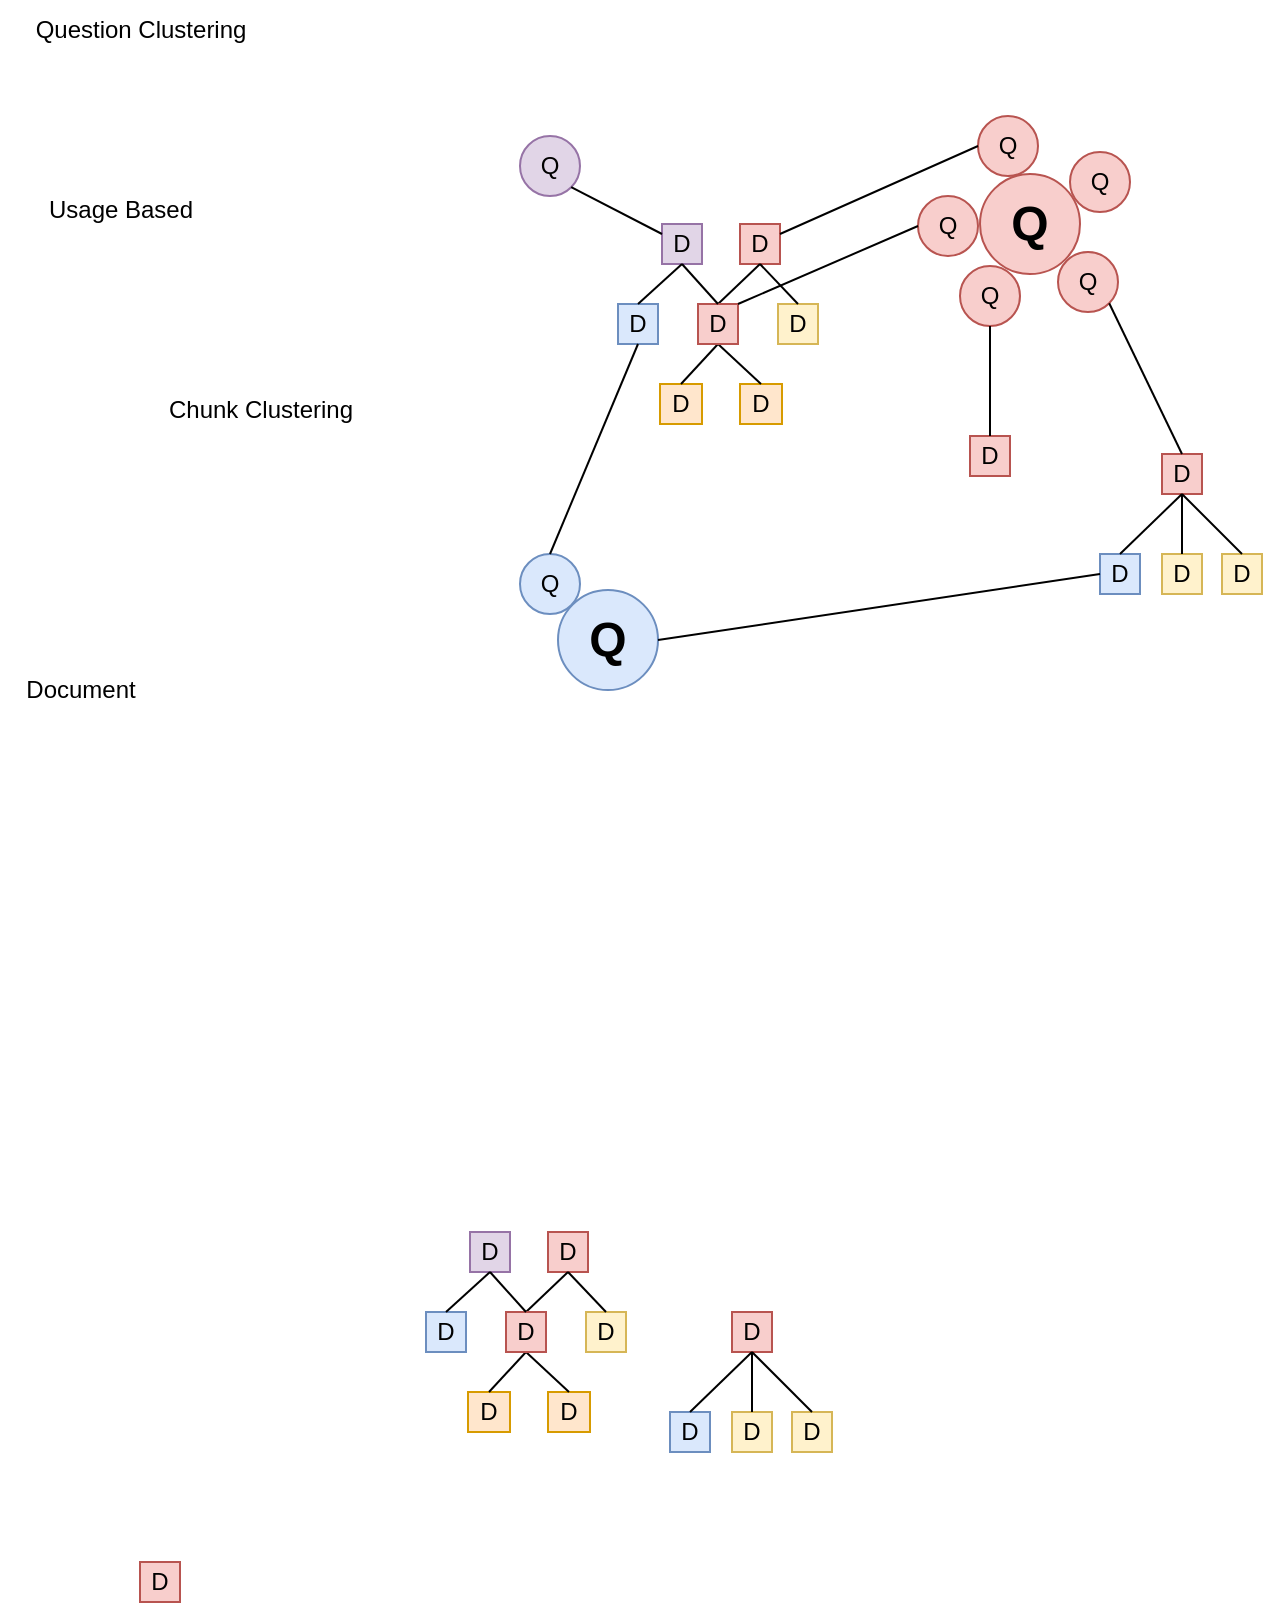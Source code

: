 <mxfile version="24.8.8">
  <diagram id="7ppRvNk1zpt_GVjPVZD1" name="Page-1">
    <mxGraphModel dx="2954" dy="1132" grid="1" gridSize="10" guides="1" tooltips="1" connect="1" arrows="1" fold="1" page="1" pageScale="1" pageWidth="850" pageHeight="1100" math="0" shadow="0">
      <root>
        <mxCell id="0" />
        <mxCell id="1" parent="0" />
        <mxCell id="Hptk14DgsM6zm9_NptxO-1" value="D" style="rounded=0;whiteSpace=wrap;html=1;fillColor=#f8cecc;strokeColor=#b85450;" parent="1" vertex="1">
          <mxGeometry x="420" y="280" width="20" height="20" as="geometry" />
        </mxCell>
        <mxCell id="Hptk14DgsM6zm9_NptxO-2" value="D" style="rounded=0;whiteSpace=wrap;html=1;fillColor=#fff2cc;strokeColor=#d6b656;" parent="1" vertex="1">
          <mxGeometry x="439" y="320" width="20" height="20" as="geometry" />
        </mxCell>
        <mxCell id="Hptk14DgsM6zm9_NptxO-3" value="D" style="rounded=0;whiteSpace=wrap;html=1;fillColor=#f8cecc;strokeColor=#b85450;" parent="1" vertex="1">
          <mxGeometry x="399" y="320" width="20" height="20" as="geometry" />
        </mxCell>
        <mxCell id="Hptk14DgsM6zm9_NptxO-4" value="D" style="rounded=0;whiteSpace=wrap;html=1;fillColor=#ffe6cc;strokeColor=#d79b00;" parent="1" vertex="1">
          <mxGeometry x="420" y="360" width="21" height="20" as="geometry" />
        </mxCell>
        <mxCell id="Hptk14DgsM6zm9_NptxO-5" value="D" style="rounded=0;whiteSpace=wrap;html=1;fillColor=#ffe6cc;strokeColor=#d79b00;" parent="1" vertex="1">
          <mxGeometry x="380" y="360" width="21" height="20" as="geometry" />
        </mxCell>
        <mxCell id="Hptk14DgsM6zm9_NptxO-6" value="" style="endArrow=none;html=1;rounded=0;entryX=0.5;entryY=0;entryDx=0;entryDy=0;exitX=0.5;exitY=1;exitDx=0;exitDy=0;fillColor=#fff2cc;strokeColor=#000000;" parent="1" source="Hptk14DgsM6zm9_NptxO-1" target="Hptk14DgsM6zm9_NptxO-2" edge="1">
          <mxGeometry width="50" height="50" relative="1" as="geometry">
            <mxPoint x="490" y="370" as="sourcePoint" />
            <mxPoint x="540" y="320" as="targetPoint" />
          </mxGeometry>
        </mxCell>
        <mxCell id="Hptk14DgsM6zm9_NptxO-7" value="" style="endArrow=none;html=1;rounded=0;entryX=0.5;entryY=0;entryDx=0;entryDy=0;exitX=0.5;exitY=1;exitDx=0;exitDy=0;fillColor=#fff2cc;strokeColor=#000000;" parent="1" source="Hptk14DgsM6zm9_NptxO-1" target="Hptk14DgsM6zm9_NptxO-3" edge="1">
          <mxGeometry width="50" height="50" relative="1" as="geometry">
            <mxPoint x="509" y="320" as="sourcePoint" />
            <mxPoint x="530" y="300" as="targetPoint" />
          </mxGeometry>
        </mxCell>
        <mxCell id="Hptk14DgsM6zm9_NptxO-8" value="" style="endArrow=none;html=1;rounded=0;exitX=0.5;exitY=1;exitDx=0;exitDy=0;fillColor=#fff2cc;strokeColor=#000000;entryX=0.5;entryY=0;entryDx=0;entryDy=0;" parent="1" source="Hptk14DgsM6zm9_NptxO-3" target="Hptk14DgsM6zm9_NptxO-5" edge="1">
          <mxGeometry width="50" height="50" relative="1" as="geometry">
            <mxPoint x="539" y="330" as="sourcePoint" />
            <mxPoint x="560" y="310" as="targetPoint" />
          </mxGeometry>
        </mxCell>
        <mxCell id="Hptk14DgsM6zm9_NptxO-9" value="" style="endArrow=none;html=1;rounded=0;exitX=0.5;exitY=1;exitDx=0;exitDy=0;entryX=0.5;entryY=0;entryDx=0;entryDy=0;fillColor=#fff2cc;strokeColor=#000000;" parent="1" source="Hptk14DgsM6zm9_NptxO-3" target="Hptk14DgsM6zm9_NptxO-4" edge="1">
          <mxGeometry width="50" height="50" relative="1" as="geometry">
            <mxPoint x="519" y="330" as="sourcePoint" />
            <mxPoint x="540" y="310" as="targetPoint" />
          </mxGeometry>
        </mxCell>
        <mxCell id="Hptk14DgsM6zm9_NptxO-10" value="D" style="rounded=0;whiteSpace=wrap;html=1;fillColor=#dae8fc;strokeColor=#6c8ebf;" parent="1" vertex="1">
          <mxGeometry x="600" y="445" width="20" height="20" as="geometry" />
        </mxCell>
        <mxCell id="Hptk14DgsM6zm9_NptxO-11" value="D" style="rounded=0;whiteSpace=wrap;html=1;fillColor=#f8cecc;strokeColor=#b85450;" parent="1" vertex="1">
          <mxGeometry x="631" y="395" width="20" height="20" as="geometry" />
        </mxCell>
        <mxCell id="Hptk14DgsM6zm9_NptxO-12" value="D" style="rounded=0;whiteSpace=wrap;html=1;fillColor=#fff2cc;strokeColor=#d6b656;" parent="1" vertex="1">
          <mxGeometry x="661" y="445" width="20" height="20" as="geometry" />
        </mxCell>
        <mxCell id="Hptk14DgsM6zm9_NptxO-13" value="" style="endArrow=none;html=1;rounded=0;entryX=0.5;entryY=1;entryDx=0;entryDy=0;exitX=0.5;exitY=0;exitDx=0;exitDy=0;fillColor=#fff2cc;strokeColor=#000000;" parent="1" source="Hptk14DgsM6zm9_NptxO-10" target="Hptk14DgsM6zm9_NptxO-11" edge="1">
          <mxGeometry width="50" height="50" relative="1" as="geometry">
            <mxPoint x="652" y="556" as="sourcePoint" />
            <mxPoint x="702" y="506" as="targetPoint" />
          </mxGeometry>
        </mxCell>
        <mxCell id="Hptk14DgsM6zm9_NptxO-14" value="" style="endArrow=none;html=1;rounded=0;entryX=0.5;entryY=0;entryDx=0;entryDy=0;exitX=0.5;exitY=1;exitDx=0;exitDy=0;fillColor=#fff2cc;strokeColor=#000000;" parent="1" source="Hptk14DgsM6zm9_NptxO-11" target="Hptk14DgsM6zm9_NptxO-12" edge="1">
          <mxGeometry width="50" height="50" relative="1" as="geometry">
            <mxPoint x="671" y="506" as="sourcePoint" />
            <mxPoint x="692" y="486" as="targetPoint" />
          </mxGeometry>
        </mxCell>
        <mxCell id="Hptk14DgsM6zm9_NptxO-15" value="D" style="rounded=0;whiteSpace=wrap;html=1;fillColor=#fff2cc;strokeColor=#d6b656;" parent="1" vertex="1">
          <mxGeometry x="631" y="445" width="20" height="20" as="geometry" />
        </mxCell>
        <mxCell id="Hptk14DgsM6zm9_NptxO-16" value="" style="endArrow=none;html=1;rounded=0;entryX=0.5;entryY=0;entryDx=0;entryDy=0;exitX=0.5;exitY=1;exitDx=0;exitDy=0;fillColor=#fff2cc;strokeColor=#000000;" parent="1" source="Hptk14DgsM6zm9_NptxO-11" target="Hptk14DgsM6zm9_NptxO-15" edge="1">
          <mxGeometry width="50" height="50" relative="1" as="geometry">
            <mxPoint x="671" y="506" as="sourcePoint" />
            <mxPoint x="692" y="475" as="targetPoint" />
          </mxGeometry>
        </mxCell>
        <mxCell id="Hptk14DgsM6zm9_NptxO-17" value="Q" style="ellipse;whiteSpace=wrap;html=1;aspect=fixed;fillColor=#f8cecc;strokeColor=#b85450;" parent="1" vertex="1">
          <mxGeometry x="509" y="266" width="30" height="30" as="geometry" />
        </mxCell>
        <mxCell id="Hptk14DgsM6zm9_NptxO-18" value="Q" style="ellipse;whiteSpace=wrap;html=1;aspect=fixed;fillColor=#dae8fc;strokeColor=#6c8ebf;" parent="1" vertex="1">
          <mxGeometry x="310" y="445" width="30" height="30" as="geometry" />
        </mxCell>
        <mxCell id="Hptk14DgsM6zm9_NptxO-19" value="&lt;b&gt;&lt;font style=&quot;font-size: 24px;&quot;&gt;Q&lt;/font&gt;&lt;/b&gt;" style="ellipse;whiteSpace=wrap;html=1;aspect=fixed;fillColor=#f8cecc;strokeColor=#b85450;" parent="1" vertex="1">
          <mxGeometry x="540" y="255" width="50" height="50" as="geometry" />
        </mxCell>
        <mxCell id="Hptk14DgsM6zm9_NptxO-20" value="Q" style="ellipse;whiteSpace=wrap;html=1;aspect=fixed;fillColor=#e1d5e7;strokeColor=#9673a6;" parent="1" vertex="1">
          <mxGeometry x="310" y="236" width="30" height="30" as="geometry" />
        </mxCell>
        <mxCell id="Hptk14DgsM6zm9_NptxO-21" value="D" style="rounded=0;whiteSpace=wrap;html=1;fillColor=#dae8fc;strokeColor=#6c8ebf;" parent="1" vertex="1">
          <mxGeometry x="359" y="320" width="20" height="20" as="geometry" />
        </mxCell>
        <mxCell id="Hptk14DgsM6zm9_NptxO-22" value="D" style="rounded=0;whiteSpace=wrap;html=1;fillColor=#e1d5e7;strokeColor=#9673a6;" parent="1" vertex="1">
          <mxGeometry x="381" y="280" width="20" height="20" as="geometry" />
        </mxCell>
        <mxCell id="Hptk14DgsM6zm9_NptxO-23" value="D" style="rounded=0;whiteSpace=wrap;html=1;fillColor=#f8cecc;strokeColor=#b85450;" parent="1" vertex="1">
          <mxGeometry x="399" y="320" width="20" height="20" as="geometry" />
        </mxCell>
        <mxCell id="Hptk14DgsM6zm9_NptxO-24" value="" style="endArrow=none;html=1;rounded=0;entryX=0.5;entryY=1;entryDx=0;entryDy=0;exitX=0.5;exitY=0;exitDx=0;exitDy=0;fillColor=#fff2cc;strokeColor=#000000;" parent="1" source="Hptk14DgsM6zm9_NptxO-21" target="Hptk14DgsM6zm9_NptxO-22" edge="1">
          <mxGeometry width="50" height="50" relative="1" as="geometry">
            <mxPoint x="400" y="431" as="sourcePoint" />
            <mxPoint x="450" y="381" as="targetPoint" />
          </mxGeometry>
        </mxCell>
        <mxCell id="Hptk14DgsM6zm9_NptxO-25" value="" style="endArrow=none;html=1;rounded=0;entryX=0.5;entryY=0;entryDx=0;entryDy=0;exitX=0.5;exitY=1;exitDx=0;exitDy=0;fillColor=#fff2cc;strokeColor=#000000;" parent="1" source="Hptk14DgsM6zm9_NptxO-22" target="Hptk14DgsM6zm9_NptxO-23" edge="1">
          <mxGeometry width="50" height="50" relative="1" as="geometry">
            <mxPoint x="419" y="381" as="sourcePoint" />
            <mxPoint x="440" y="361" as="targetPoint" />
          </mxGeometry>
        </mxCell>
        <mxCell id="Hptk14DgsM6zm9_NptxO-26" value="Q" style="ellipse;whiteSpace=wrap;html=1;aspect=fixed;fillColor=#f8cecc;strokeColor=#b85450;" parent="1" vertex="1">
          <mxGeometry x="579" y="294" width="30" height="30" as="geometry" />
        </mxCell>
        <mxCell id="Hptk14DgsM6zm9_NptxO-27" value="Q" style="ellipse;whiteSpace=wrap;html=1;aspect=fixed;fillColor=#f8cecc;strokeColor=#b85450;" parent="1" vertex="1">
          <mxGeometry x="585" y="244" width="30" height="30" as="geometry" />
        </mxCell>
        <mxCell id="Hptk14DgsM6zm9_NptxO-28" value="Q" style="ellipse;whiteSpace=wrap;html=1;aspect=fixed;fillColor=#f8cecc;strokeColor=#b85450;" parent="1" vertex="1">
          <mxGeometry x="530" y="301" width="30" height="30" as="geometry" />
        </mxCell>
        <mxCell id="Hptk14DgsM6zm9_NptxO-29" value="Q" style="ellipse;whiteSpace=wrap;html=1;aspect=fixed;fillColor=#f8cecc;strokeColor=#b85450;" parent="1" vertex="1">
          <mxGeometry x="539" y="226" width="30" height="30" as="geometry" />
        </mxCell>
        <mxCell id="Hptk14DgsM6zm9_NptxO-30" value="" style="endArrow=none;html=1;rounded=0;exitX=1;exitY=0;exitDx=0;exitDy=0;entryX=0;entryY=0.5;entryDx=0;entryDy=0;" parent="1" source="Hptk14DgsM6zm9_NptxO-23" target="Hptk14DgsM6zm9_NptxO-17" edge="1">
          <mxGeometry width="50" height="50" relative="1" as="geometry">
            <mxPoint x="440" y="360" as="sourcePoint" />
            <mxPoint x="490" y="310" as="targetPoint" />
          </mxGeometry>
        </mxCell>
        <mxCell id="Hptk14DgsM6zm9_NptxO-31" value="" style="endArrow=none;html=1;rounded=0;entryX=0;entryY=0.5;entryDx=0;entryDy=0;exitX=1;exitY=0.25;exitDx=0;exitDy=0;" parent="1" source="Hptk14DgsM6zm9_NptxO-1" target="Hptk14DgsM6zm9_NptxO-29" edge="1">
          <mxGeometry width="50" height="50" relative="1" as="geometry">
            <mxPoint x="440" y="360" as="sourcePoint" />
            <mxPoint x="490" y="310" as="targetPoint" />
          </mxGeometry>
        </mxCell>
        <mxCell id="Hptk14DgsM6zm9_NptxO-32" value="D" style="rounded=0;whiteSpace=wrap;html=1;fillColor=#f8cecc;strokeColor=#b85450;" parent="1" vertex="1">
          <mxGeometry x="535" y="386" width="20" height="20" as="geometry" />
        </mxCell>
        <mxCell id="Hptk14DgsM6zm9_NptxO-33" value="" style="endArrow=none;html=1;rounded=0;exitX=0.5;exitY=0;exitDx=0;exitDy=0;entryX=1;entryY=1;entryDx=0;entryDy=0;" parent="1" source="Hptk14DgsM6zm9_NptxO-11" target="Hptk14DgsM6zm9_NptxO-26" edge="1">
          <mxGeometry width="50" height="50" relative="1" as="geometry">
            <mxPoint x="490" y="330" as="sourcePoint" />
            <mxPoint x="600" y="330" as="targetPoint" />
          </mxGeometry>
        </mxCell>
        <mxCell id="Hptk14DgsM6zm9_NptxO-34" value="&lt;b&gt;&lt;font style=&quot;font-size: 24px;&quot;&gt;Q&lt;/font&gt;&lt;/b&gt;" style="ellipse;whiteSpace=wrap;html=1;aspect=fixed;fillColor=#dae8fc;strokeColor=#6c8ebf;" parent="1" vertex="1">
          <mxGeometry x="329" y="463" width="50" height="50" as="geometry" />
        </mxCell>
        <mxCell id="Hptk14DgsM6zm9_NptxO-35" value="" style="endArrow=none;html=1;rounded=0;exitX=0.5;exitY=0;exitDx=0;exitDy=0;entryX=0.5;entryY=1;entryDx=0;entryDy=0;" parent="1" source="Hptk14DgsM6zm9_NptxO-18" target="Hptk14DgsM6zm9_NptxO-21" edge="1">
          <mxGeometry width="50" height="50" relative="1" as="geometry">
            <mxPoint x="490" y="390" as="sourcePoint" />
            <mxPoint x="540" y="340" as="targetPoint" />
          </mxGeometry>
        </mxCell>
        <mxCell id="Hptk14DgsM6zm9_NptxO-36" value="" style="endArrow=none;html=1;rounded=0;exitX=1;exitY=0.5;exitDx=0;exitDy=0;entryX=0;entryY=0.5;entryDx=0;entryDy=0;" parent="1" source="Hptk14DgsM6zm9_NptxO-34" target="Hptk14DgsM6zm9_NptxO-10" edge="1">
          <mxGeometry width="50" height="50" relative="1" as="geometry">
            <mxPoint x="490" y="390" as="sourcePoint" />
            <mxPoint x="540" y="340" as="targetPoint" />
          </mxGeometry>
        </mxCell>
        <mxCell id="Hptk14DgsM6zm9_NptxO-37" value="" style="endArrow=none;html=1;rounded=0;exitX=1;exitY=1;exitDx=0;exitDy=0;entryX=0;entryY=0.25;entryDx=0;entryDy=0;" parent="1" source="Hptk14DgsM6zm9_NptxO-20" target="Hptk14DgsM6zm9_NptxO-22" edge="1">
          <mxGeometry width="50" height="50" relative="1" as="geometry">
            <mxPoint x="490" y="390" as="sourcePoint" />
            <mxPoint x="540" y="340" as="targetPoint" />
          </mxGeometry>
        </mxCell>
        <mxCell id="Hptk14DgsM6zm9_NptxO-38" value="" style="endArrow=none;html=1;rounded=0;exitX=0.5;exitY=0;exitDx=0;exitDy=0;entryX=0.5;entryY=1;entryDx=0;entryDy=0;" parent="1" source="Hptk14DgsM6zm9_NptxO-32" target="Hptk14DgsM6zm9_NptxO-28" edge="1">
          <mxGeometry width="50" height="50" relative="1" as="geometry">
            <mxPoint x="490" y="390" as="sourcePoint" />
            <mxPoint x="540" y="350" as="targetPoint" />
          </mxGeometry>
        </mxCell>
        <mxCell id="Hptk14DgsM6zm9_NptxO-39" value="Question Clustering" style="text;html=1;align=center;verticalAlign=middle;resizable=0;points=[];autosize=1;strokeColor=none;fillColor=none;" parent="1" vertex="1">
          <mxGeometry x="55" y="168" width="130" height="30" as="geometry" />
        </mxCell>
        <mxCell id="Hptk14DgsM6zm9_NptxO-40" value="Usage Based" style="text;html=1;align=center;verticalAlign=middle;resizable=0;points=[];autosize=1;strokeColor=none;fillColor=none;" parent="1" vertex="1">
          <mxGeometry x="60" y="258" width="100" height="30" as="geometry" />
        </mxCell>
        <mxCell id="Hptk14DgsM6zm9_NptxO-41" value="Chunk Clustering" style="text;html=1;align=center;verticalAlign=middle;resizable=0;points=[];autosize=1;strokeColor=none;fillColor=none;" parent="1" vertex="1">
          <mxGeometry x="120" y="358" width="120" height="30" as="geometry" />
        </mxCell>
        <mxCell id="Hptk14DgsM6zm9_NptxO-42" value="Document" style="text;html=1;align=center;verticalAlign=middle;resizable=0;points=[];autosize=1;strokeColor=none;fillColor=none;" parent="1" vertex="1">
          <mxGeometry x="50" y="498" width="80" height="30" as="geometry" />
        </mxCell>
        <mxCell id="Hptk14DgsM6zm9_NptxO-43" value="D" style="rounded=0;whiteSpace=wrap;html=1;fillColor=#f8cecc;strokeColor=#b85450;" parent="1" vertex="1">
          <mxGeometry x="324" y="784" width="20" height="20" as="geometry" />
        </mxCell>
        <mxCell id="Hptk14DgsM6zm9_NptxO-44" value="D" style="rounded=0;whiteSpace=wrap;html=1;fillColor=#fff2cc;strokeColor=#d6b656;" parent="1" vertex="1">
          <mxGeometry x="343" y="824" width="20" height="20" as="geometry" />
        </mxCell>
        <mxCell id="Hptk14DgsM6zm9_NptxO-45" value="D" style="rounded=0;whiteSpace=wrap;html=1;fillColor=#f8cecc;strokeColor=#b85450;" parent="1" vertex="1">
          <mxGeometry x="303" y="824" width="20" height="20" as="geometry" />
        </mxCell>
        <mxCell id="Hptk14DgsM6zm9_NptxO-46" value="D" style="rounded=0;whiteSpace=wrap;html=1;fillColor=#ffe6cc;strokeColor=#d79b00;" parent="1" vertex="1">
          <mxGeometry x="324" y="864" width="21" height="20" as="geometry" />
        </mxCell>
        <mxCell id="Hptk14DgsM6zm9_NptxO-47" value="D" style="rounded=0;whiteSpace=wrap;html=1;fillColor=#ffe6cc;strokeColor=#d79b00;" parent="1" vertex="1">
          <mxGeometry x="284" y="864" width="21" height="20" as="geometry" />
        </mxCell>
        <mxCell id="Hptk14DgsM6zm9_NptxO-48" value="" style="endArrow=none;html=1;rounded=0;entryX=0.5;entryY=0;entryDx=0;entryDy=0;exitX=0.5;exitY=1;exitDx=0;exitDy=0;fillColor=#fff2cc;strokeColor=#000000;" parent="1" source="Hptk14DgsM6zm9_NptxO-43" target="Hptk14DgsM6zm9_NptxO-44" edge="1">
          <mxGeometry width="50" height="50" relative="1" as="geometry">
            <mxPoint x="394" y="874" as="sourcePoint" />
            <mxPoint x="444" y="824" as="targetPoint" />
          </mxGeometry>
        </mxCell>
        <mxCell id="Hptk14DgsM6zm9_NptxO-49" value="" style="endArrow=none;html=1;rounded=0;entryX=0.5;entryY=0;entryDx=0;entryDy=0;exitX=0.5;exitY=1;exitDx=0;exitDy=0;fillColor=#fff2cc;strokeColor=#000000;" parent="1" source="Hptk14DgsM6zm9_NptxO-43" target="Hptk14DgsM6zm9_NptxO-45" edge="1">
          <mxGeometry width="50" height="50" relative="1" as="geometry">
            <mxPoint x="413" y="824" as="sourcePoint" />
            <mxPoint x="434" y="804" as="targetPoint" />
          </mxGeometry>
        </mxCell>
        <mxCell id="Hptk14DgsM6zm9_NptxO-50" value="" style="endArrow=none;html=1;rounded=0;exitX=0.5;exitY=1;exitDx=0;exitDy=0;fillColor=#fff2cc;strokeColor=#000000;entryX=0.5;entryY=0;entryDx=0;entryDy=0;" parent="1" source="Hptk14DgsM6zm9_NptxO-45" target="Hptk14DgsM6zm9_NptxO-47" edge="1">
          <mxGeometry width="50" height="50" relative="1" as="geometry">
            <mxPoint x="443" y="834" as="sourcePoint" />
            <mxPoint x="464" y="814" as="targetPoint" />
          </mxGeometry>
        </mxCell>
        <mxCell id="Hptk14DgsM6zm9_NptxO-51" value="" style="endArrow=none;html=1;rounded=0;exitX=0.5;exitY=1;exitDx=0;exitDy=0;entryX=0.5;entryY=0;entryDx=0;entryDy=0;fillColor=#fff2cc;strokeColor=#000000;" parent="1" source="Hptk14DgsM6zm9_NptxO-45" target="Hptk14DgsM6zm9_NptxO-46" edge="1">
          <mxGeometry width="50" height="50" relative="1" as="geometry">
            <mxPoint x="423" y="834" as="sourcePoint" />
            <mxPoint x="444" y="814" as="targetPoint" />
          </mxGeometry>
        </mxCell>
        <mxCell id="Hptk14DgsM6zm9_NptxO-52" value="D" style="rounded=0;whiteSpace=wrap;html=1;fillColor=#dae8fc;strokeColor=#6c8ebf;" parent="1" vertex="1">
          <mxGeometry x="385" y="874" width="20" height="20" as="geometry" />
        </mxCell>
        <mxCell id="Hptk14DgsM6zm9_NptxO-53" value="D" style="rounded=0;whiteSpace=wrap;html=1;fillColor=#f8cecc;strokeColor=#b85450;" parent="1" vertex="1">
          <mxGeometry x="416" y="824" width="20" height="20" as="geometry" />
        </mxCell>
        <mxCell id="Hptk14DgsM6zm9_NptxO-54" value="D" style="rounded=0;whiteSpace=wrap;html=1;fillColor=#fff2cc;strokeColor=#d6b656;" parent="1" vertex="1">
          <mxGeometry x="446" y="874" width="20" height="20" as="geometry" />
        </mxCell>
        <mxCell id="Hptk14DgsM6zm9_NptxO-55" value="" style="endArrow=none;html=1;rounded=0;entryX=0.5;entryY=1;entryDx=0;entryDy=0;exitX=0.5;exitY=0;exitDx=0;exitDy=0;fillColor=#fff2cc;strokeColor=#000000;" parent="1" source="Hptk14DgsM6zm9_NptxO-52" target="Hptk14DgsM6zm9_NptxO-53" edge="1">
          <mxGeometry width="50" height="50" relative="1" as="geometry">
            <mxPoint x="437" y="985" as="sourcePoint" />
            <mxPoint x="487" y="935" as="targetPoint" />
          </mxGeometry>
        </mxCell>
        <mxCell id="Hptk14DgsM6zm9_NptxO-56" value="" style="endArrow=none;html=1;rounded=0;entryX=0.5;entryY=0;entryDx=0;entryDy=0;exitX=0.5;exitY=1;exitDx=0;exitDy=0;fillColor=#fff2cc;strokeColor=#000000;" parent="1" source="Hptk14DgsM6zm9_NptxO-53" target="Hptk14DgsM6zm9_NptxO-54" edge="1">
          <mxGeometry width="50" height="50" relative="1" as="geometry">
            <mxPoint x="456" y="935" as="sourcePoint" />
            <mxPoint x="477" y="915" as="targetPoint" />
          </mxGeometry>
        </mxCell>
        <mxCell id="Hptk14DgsM6zm9_NptxO-57" value="D" style="rounded=0;whiteSpace=wrap;html=1;fillColor=#fff2cc;strokeColor=#d6b656;" parent="1" vertex="1">
          <mxGeometry x="416" y="874" width="20" height="20" as="geometry" />
        </mxCell>
        <mxCell id="Hptk14DgsM6zm9_NptxO-58" value="" style="endArrow=none;html=1;rounded=0;entryX=0.5;entryY=0;entryDx=0;entryDy=0;exitX=0.5;exitY=1;exitDx=0;exitDy=0;fillColor=#fff2cc;strokeColor=#000000;" parent="1" source="Hptk14DgsM6zm9_NptxO-53" target="Hptk14DgsM6zm9_NptxO-57" edge="1">
          <mxGeometry width="50" height="50" relative="1" as="geometry">
            <mxPoint x="456" y="935" as="sourcePoint" />
            <mxPoint x="477" y="904" as="targetPoint" />
          </mxGeometry>
        </mxCell>
        <mxCell id="Hptk14DgsM6zm9_NptxO-63" value="D" style="rounded=0;whiteSpace=wrap;html=1;fillColor=#dae8fc;strokeColor=#6c8ebf;" parent="1" vertex="1">
          <mxGeometry x="263" y="824" width="20" height="20" as="geometry" />
        </mxCell>
        <mxCell id="Hptk14DgsM6zm9_NptxO-64" value="D" style="rounded=0;whiteSpace=wrap;html=1;fillColor=#e1d5e7;strokeColor=#9673a6;" parent="1" vertex="1">
          <mxGeometry x="285" y="784" width="20" height="20" as="geometry" />
        </mxCell>
        <mxCell id="Hptk14DgsM6zm9_NptxO-65" value="D" style="rounded=0;whiteSpace=wrap;html=1;fillColor=#f8cecc;strokeColor=#b85450;" parent="1" vertex="1">
          <mxGeometry x="303" y="824" width="20" height="20" as="geometry" />
        </mxCell>
        <mxCell id="Hptk14DgsM6zm9_NptxO-66" value="" style="endArrow=none;html=1;rounded=0;entryX=0.5;entryY=1;entryDx=0;entryDy=0;exitX=0.5;exitY=0;exitDx=0;exitDy=0;fillColor=#fff2cc;strokeColor=#000000;" parent="1" source="Hptk14DgsM6zm9_NptxO-63" target="Hptk14DgsM6zm9_NptxO-64" edge="1">
          <mxGeometry width="50" height="50" relative="1" as="geometry">
            <mxPoint x="304" y="935" as="sourcePoint" />
            <mxPoint x="354" y="885" as="targetPoint" />
          </mxGeometry>
        </mxCell>
        <mxCell id="Hptk14DgsM6zm9_NptxO-67" value="" style="endArrow=none;html=1;rounded=0;entryX=0.5;entryY=0;entryDx=0;entryDy=0;exitX=0.5;exitY=1;exitDx=0;exitDy=0;fillColor=#fff2cc;strokeColor=#000000;" parent="1" source="Hptk14DgsM6zm9_NptxO-64" target="Hptk14DgsM6zm9_NptxO-65" edge="1">
          <mxGeometry width="50" height="50" relative="1" as="geometry">
            <mxPoint x="323" y="885" as="sourcePoint" />
            <mxPoint x="344" y="865" as="targetPoint" />
          </mxGeometry>
        </mxCell>
        <mxCell id="Hptk14DgsM6zm9_NptxO-74" value="D" style="rounded=0;whiteSpace=wrap;html=1;fillColor=#f8cecc;strokeColor=#b85450;" parent="1" vertex="1">
          <mxGeometry x="120" y="949" width="20" height="20" as="geometry" />
        </mxCell>
      </root>
    </mxGraphModel>
  </diagram>
</mxfile>
